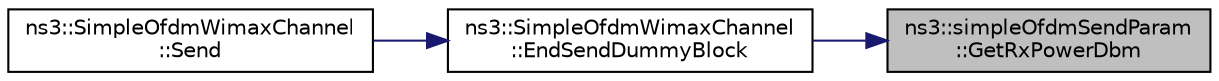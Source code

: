 digraph "ns3::simpleOfdmSendParam::GetRxPowerDbm"
{
 // LATEX_PDF_SIZE
  edge [fontname="Helvetica",fontsize="10",labelfontname="Helvetica",labelfontsize="10"];
  node [fontname="Helvetica",fontsize="10",shape=record];
  rankdir="RL";
  Node1 [label="ns3::simpleOfdmSendParam\l::GetRxPowerDbm",height=0.2,width=0.4,color="black", fillcolor="grey75", style="filled", fontcolor="black",tooltip=" "];
  Node1 -> Node2 [dir="back",color="midnightblue",fontsize="10",style="solid",fontname="Helvetica"];
  Node2 [label="ns3::SimpleOfdmWimaxChannel\l::EndSendDummyBlock",height=0.2,width=0.4,color="black", fillcolor="white", style="filled",URL="$classns3_1_1_simple_ofdm_wimax_channel.html#a60993f1ebb709288fb631715c04e9012",tooltip="End send dummy block function."];
  Node2 -> Node3 [dir="back",color="midnightblue",fontsize="10",style="solid",fontname="Helvetica"];
  Node3 [label="ns3::SimpleOfdmWimaxChannel\l::Send",height=0.2,width=0.4,color="black", fillcolor="white", style="filled",URL="$classns3_1_1_simple_ofdm_wimax_channel.html#ac056bb3c46b4ecc56b4fe32fefd79bc6",tooltip="Sends a dummy fec block to all connected physical devices."];
}
